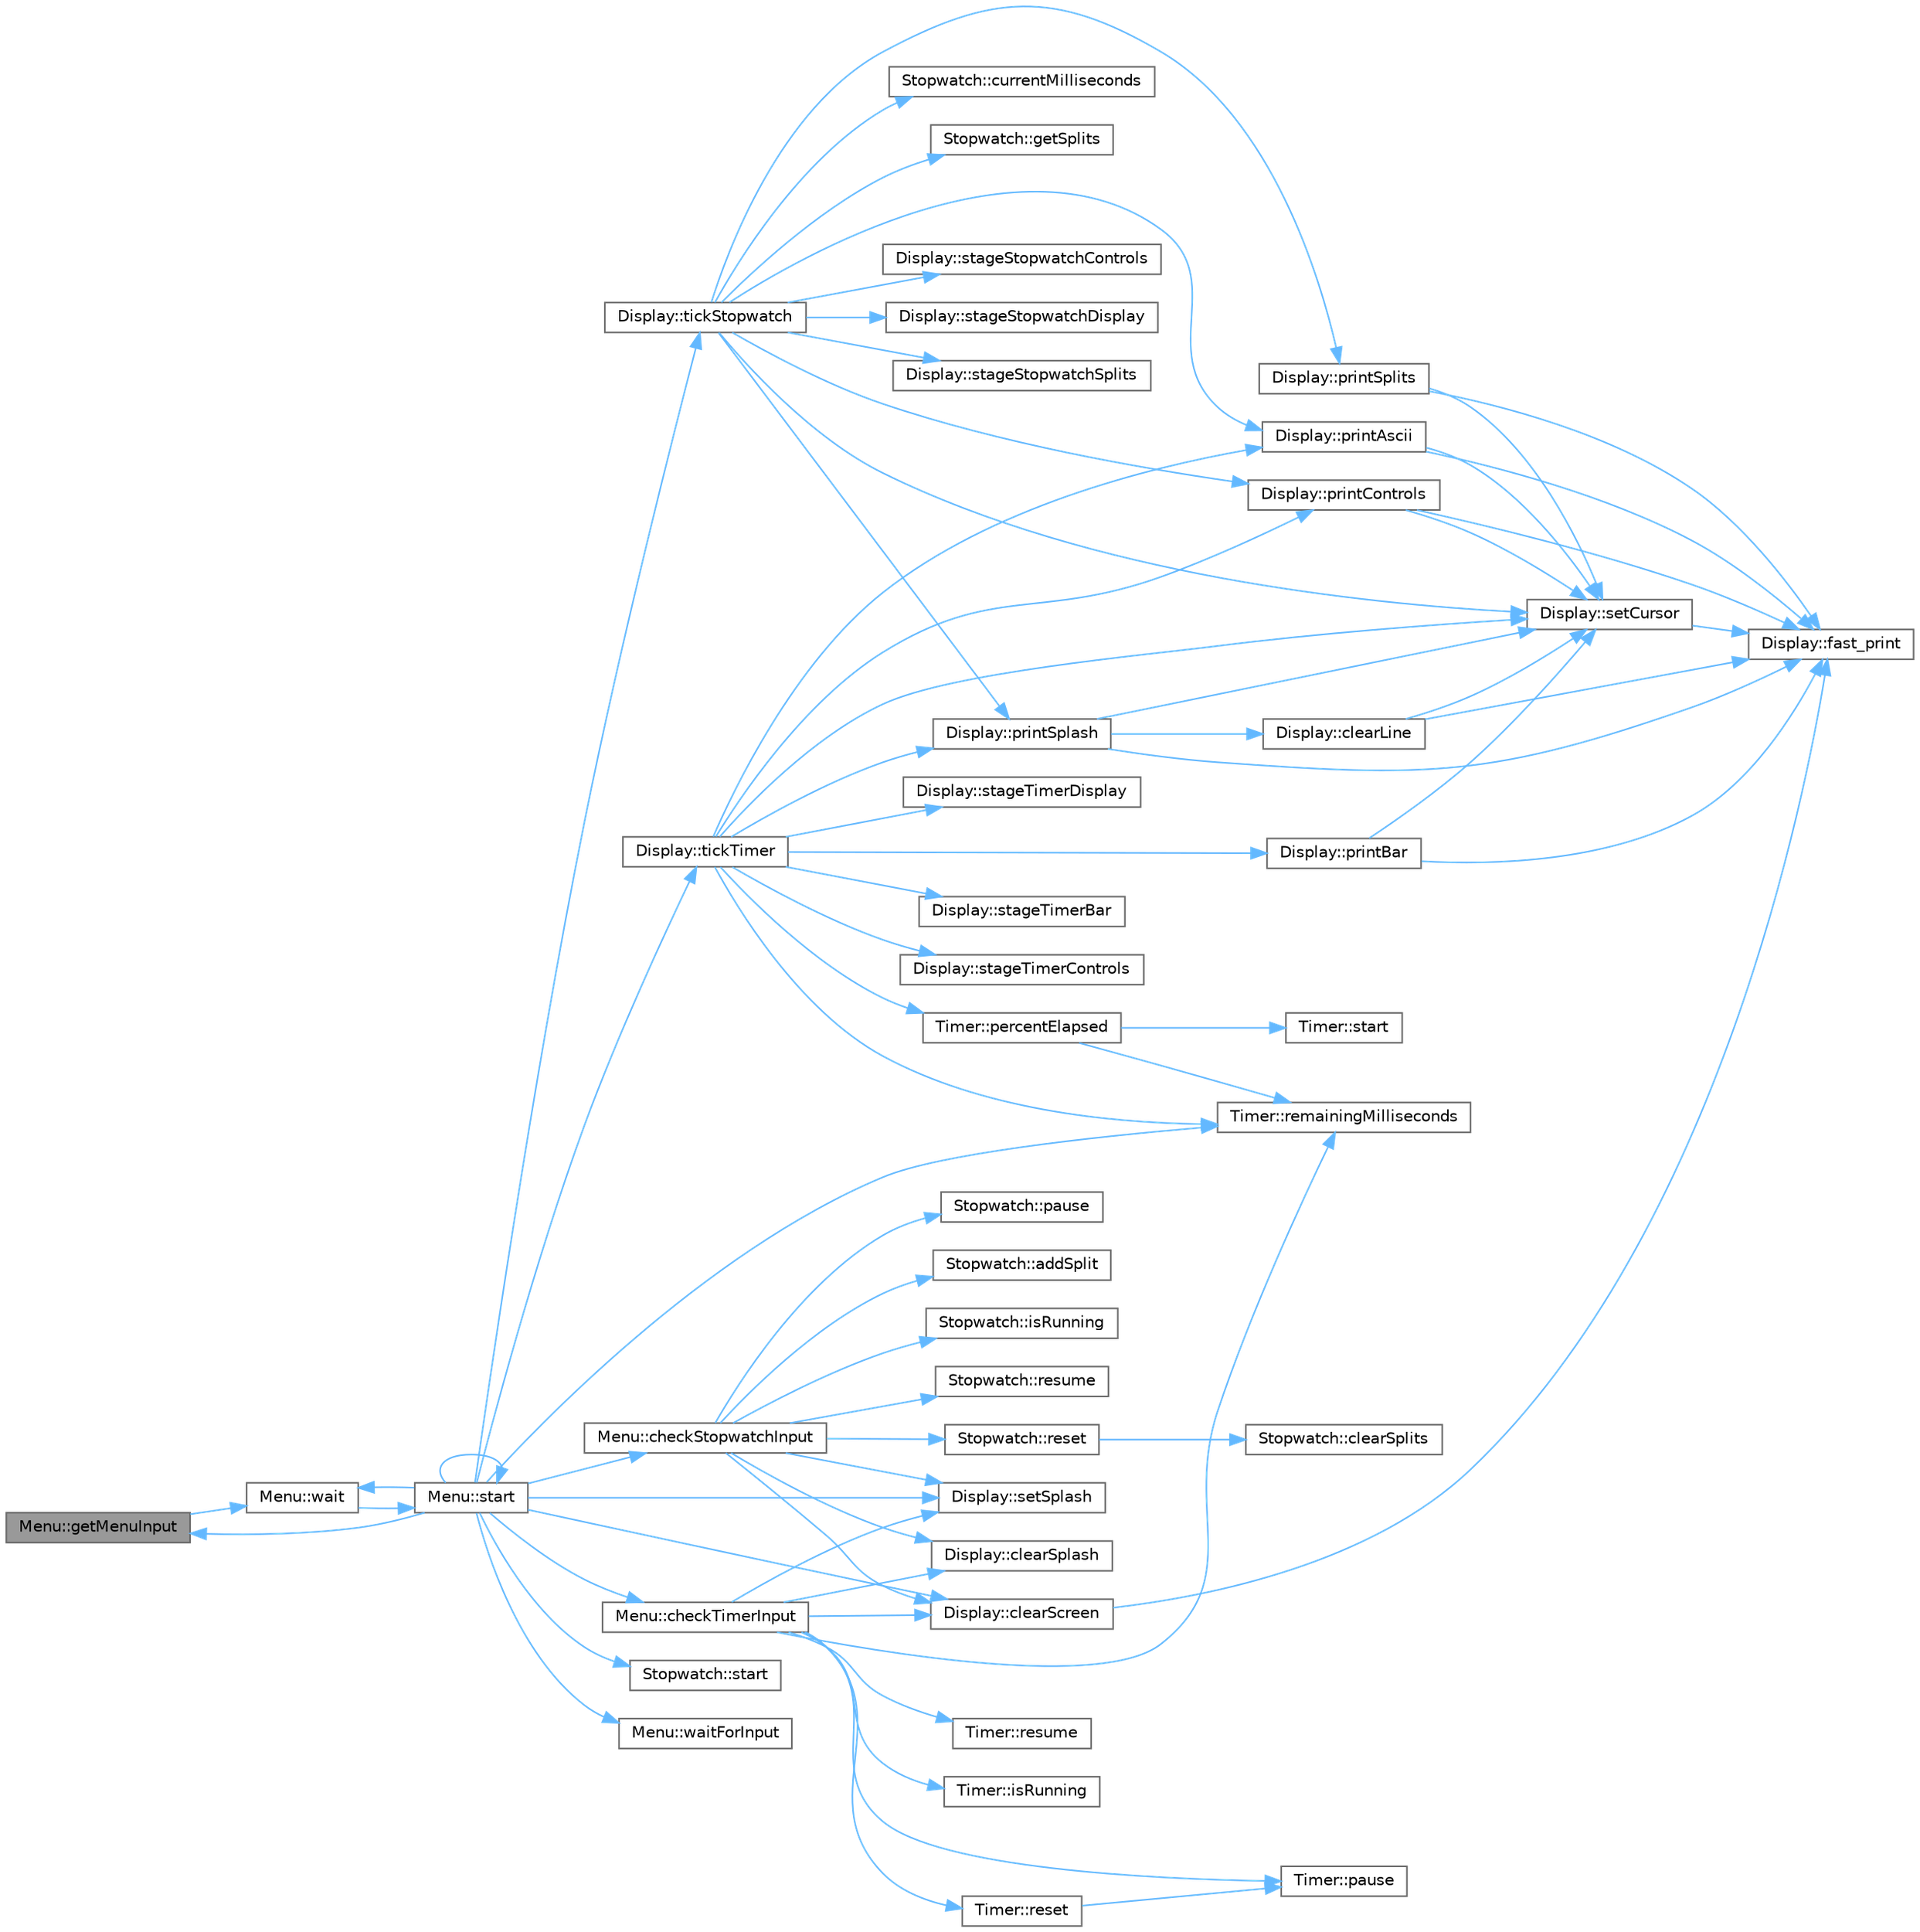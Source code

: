 digraph "Menu::getMenuInput"
{
 // INTERACTIVE_SVG=YES
 // LATEX_PDF_SIZE
  bgcolor="transparent";
  edge [fontname=Helvetica,fontsize=10,labelfontname=Helvetica,labelfontsize=10];
  node [fontname=Helvetica,fontsize=10,shape=box,height=0.2,width=0.4];
  rankdir="LR";
  Node1 [id="Node000001",label="Menu::getMenuInput",height=0.2,width=0.4,color="gray40", fillcolor="grey60", style="filled", fontcolor="black",tooltip="Waits for the user to press a valid key (1, 2, 3, or Q) for menu selection."];
  Node1 -> Node2 [id="edge1_Node000001_Node000002",color="steelblue1",style="solid",tooltip=" "];
  Node2 [id="Node000002",label="Menu::wait",height=0.2,width=0.4,color="grey40", fillcolor="white", style="filled",URL="$class_menu.html#a4ab7d9809ad0f490ad7634a76b37589b",tooltip="Waits for a specific duration using busy-waiting."];
  Node2 -> Node3 [id="edge2_Node000002_Node000003",color="steelblue1",style="solid",tooltip=" "];
  Node3 [id="Node000003",label="Menu::start",height=0.2,width=0.4,color="grey40", fillcolor="white", style="filled",URL="$class_menu.html#ae1ec62e738dda7faaaec850bd0b58ffe",tooltip="Starts the main menu loop, allowing the user to choose between Timer, Stopwatch, and Alarm."];
  Node3 -> Node4 [id="edge3_Node000003_Node000004",color="steelblue1",style="solid",tooltip=" "];
  Node4 [id="Node000004",label="Menu::checkStopwatchInput",height=0.2,width=0.4,color="grey40", fillcolor="white", style="filled",URL="$class_menu.html#a81188fdf5f017799f9e7f7eaaf98c3ec",tooltip="Checks and handles user input for the Stopwatch."];
  Node4 -> Node5 [id="edge4_Node000004_Node000005",color="steelblue1",style="solid",tooltip=" "];
  Node5 [id="Node000005",label="Stopwatch::addSplit",height=0.2,width=0.4,color="grey40", fillcolor="white", style="filled",URL="$class_stopwatch.html#aa0a6e6e55261fa0d2b239800bc7a782d",tooltip="Records and prints the current split time in milliseconds."];
  Node4 -> Node6 [id="edge5_Node000004_Node000006",color="steelblue1",style="solid",tooltip=" "];
  Node6 [id="Node000006",label="Display::clearScreen",height=0.2,width=0.4,color="grey40", fillcolor="white", style="filled",URL="$class_display.html#a729a08fa7f1f33907b6c2ba13fcf6d62",tooltip="Clears the terminal screen."];
  Node6 -> Node7 [id="edge6_Node000006_Node000007",color="steelblue1",style="solid",tooltip=" "];
  Node7 [id="Node000007",label="Display::fast_print",height=0.2,width=0.4,color="grey40", fillcolor="white", style="filled",URL="$class_display.html#a1233671411c2af0367dc72e4451d0ba2",tooltip="Efficiently prints a string to the terminal."];
  Node4 -> Node8 [id="edge7_Node000004_Node000008",color="steelblue1",style="solid",tooltip=" "];
  Node8 [id="Node000008",label="Display::clearSplash",height=0.2,width=0.4,color="grey40", fillcolor="white", style="filled",URL="$class_display.html#ad226aa44204137c5a8fe774967532af4",tooltip="Clears the splash screen."];
  Node4 -> Node9 [id="edge8_Node000004_Node000009",color="steelblue1",style="solid",tooltip=" "];
  Node9 [id="Node000009",label="Stopwatch::isRunning",height=0.2,width=0.4,color="grey40", fillcolor="white", style="filled",URL="$class_stopwatch.html#ae20cb58892efc6ca55117583aac8c392",tooltip="Checks if the stopwatch is currently running."];
  Node4 -> Node10 [id="edge9_Node000004_Node000010",color="steelblue1",style="solid",tooltip=" "];
  Node10 [id="Node000010",label="Stopwatch::pause",height=0.2,width=0.4,color="grey40", fillcolor="white", style="filled",URL="$class_stopwatch.html#a2cc48295d6b083361d062b8eb68d753a",tooltip="Pauses the stopwatch."];
  Node4 -> Node11 [id="edge10_Node000004_Node000011",color="steelblue1",style="solid",tooltip=" "];
  Node11 [id="Node000011",label="Stopwatch::reset",height=0.2,width=0.4,color="grey40", fillcolor="white", style="filled",URL="$class_stopwatch.html#a42c7014e7fffcf4c56ca6fb07f8eb31c",tooltip="Resets the stopwatch to 0 milliseconds and stops it."];
  Node11 -> Node12 [id="edge11_Node000011_Node000012",color="steelblue1",style="solid",tooltip=" "];
  Node12 [id="Node000012",label="Stopwatch::clearSplits",height=0.2,width=0.4,color="grey40", fillcolor="white", style="filled",URL="$class_stopwatch.html#a0edfa283c9d5e706cef4a43a6cbfbaf5",tooltip="Clears the splits vector."];
  Node4 -> Node13 [id="edge12_Node000004_Node000013",color="steelblue1",style="solid",tooltip=" "];
  Node13 [id="Node000013",label="Stopwatch::resume",height=0.2,width=0.4,color="grey40", fillcolor="white", style="filled",URL="$class_stopwatch.html#a789461171238250633eeb26b8f3b0dce",tooltip="Resumes the stopwatch from the last paused time."];
  Node4 -> Node14 [id="edge13_Node000004_Node000014",color="steelblue1",style="solid",tooltip=" "];
  Node14 [id="Node000014",label="Display::setSplash",height=0.2,width=0.4,color="grey40", fillcolor="white", style="filled",URL="$class_display.html#a3a0e77e68157e55d67ac3f28dffdd00c",tooltip="Sets the splash screen text."];
  Node3 -> Node15 [id="edge14_Node000003_Node000015",color="steelblue1",style="solid",tooltip=" "];
  Node15 [id="Node000015",label="Menu::checkTimerInput",height=0.2,width=0.4,color="grey40", fillcolor="white", style="filled",URL="$class_menu.html#ab8d3cccd5b39987a6546f7dc1187b71e",tooltip="Checks and handles user input for the Timer."];
  Node15 -> Node6 [id="edge15_Node000015_Node000006",color="steelblue1",style="solid",tooltip=" "];
  Node15 -> Node8 [id="edge16_Node000015_Node000008",color="steelblue1",style="solid",tooltip=" "];
  Node15 -> Node16 [id="edge17_Node000015_Node000016",color="steelblue1",style="solid",tooltip=" "];
  Node16 [id="Node000016",label="Timer::isRunning",height=0.2,width=0.4,color="grey40", fillcolor="white", style="filled",URL="$class_timer.html#a2ef50bfc604ea9fb88d3000c9ad0edd9",tooltip="Checks if the timer is currently running."];
  Node15 -> Node17 [id="edge18_Node000015_Node000017",color="steelblue1",style="solid",tooltip=" "];
  Node17 [id="Node000017",label="Timer::pause",height=0.2,width=0.4,color="grey40", fillcolor="white", style="filled",URL="$class_timer.html#a0289effad7b573c508bc27e405900a23",tooltip="Pauses the timer and calculates the remaining milliseconds."];
  Node15 -> Node18 [id="edge19_Node000015_Node000018",color="steelblue1",style="solid",tooltip=" "];
  Node18 [id="Node000018",label="Timer::remainingMilliseconds",height=0.2,width=0.4,color="grey40", fillcolor="white", style="filled",URL="$class_timer.html#a330607659937f497389c9989812cd925",tooltip="Returns the remaining time in milliseconds."];
  Node15 -> Node19 [id="edge20_Node000015_Node000019",color="steelblue1",style="solid",tooltip=" "];
  Node19 [id="Node000019",label="Timer::reset",height=0.2,width=0.4,color="grey40", fillcolor="white", style="filled",URL="$class_timer.html#a9020542d73357a4eef512eefaf57524b",tooltip="Resets the timer to its original duration and pauses it."];
  Node19 -> Node17 [id="edge21_Node000019_Node000017",color="steelblue1",style="solid",tooltip=" "];
  Node15 -> Node20 [id="edge22_Node000015_Node000020",color="steelblue1",style="solid",tooltip=" "];
  Node20 [id="Node000020",label="Timer::resume",height=0.2,width=0.4,color="grey40", fillcolor="white", style="filled",URL="$class_timer.html#a4ac55a73bb3431db9d4d2fd70ae9a2e8",tooltip="Resumes the timer from where it was paused by recalculating the end time."];
  Node15 -> Node14 [id="edge23_Node000015_Node000014",color="steelblue1",style="solid",tooltip=" "];
  Node3 -> Node6 [id="edge24_Node000003_Node000006",color="steelblue1",style="solid",tooltip=" "];
  Node3 -> Node1 [id="edge25_Node000003_Node000001",color="steelblue1",style="solid",tooltip=" "];
  Node3 -> Node18 [id="edge26_Node000003_Node000018",color="steelblue1",style="solid",tooltip=" "];
  Node3 -> Node14 [id="edge27_Node000003_Node000014",color="steelblue1",style="solid",tooltip=" "];
  Node3 -> Node3 [id="edge28_Node000003_Node000003",color="steelblue1",style="solid",tooltip=" "];
  Node3 -> Node21 [id="edge29_Node000003_Node000021",color="steelblue1",style="solid",tooltip=" "];
  Node21 [id="Node000021",label="Stopwatch::start",height=0.2,width=0.4,color="grey40", fillcolor="white", style="filled",URL="$class_stopwatch.html#a6d01ecc80c92f1d5210cd9c3eb72883d",tooltip="Starts the stopwatch."];
  Node3 -> Node22 [id="edge30_Node000003_Node000022",color="steelblue1",style="solid",tooltip=" "];
  Node22 [id="Node000022",label="Display::tickStopwatch",height=0.2,width=0.4,color="grey40", fillcolor="white", style="filled",URL="$class_display.html#a670c8db4c53ae0f09d6d3b57f1813b7f",tooltip="Updates the display based on the state of the provided Stopwatch object."];
  Node22 -> Node23 [id="edge31_Node000022_Node000023",color="steelblue1",style="solid",tooltip=" "];
  Node23 [id="Node000023",label="Stopwatch::currentMilliseconds",height=0.2,width=0.4,color="grey40", fillcolor="white", style="filled",URL="$class_stopwatch.html#aaf61c1ada98a22cc1c2bc589bdd4134a",tooltip="Returns the current elapsed time in milliseconds."];
  Node22 -> Node24 [id="edge32_Node000022_Node000024",color="steelblue1",style="solid",tooltip=" "];
  Node24 [id="Node000024",label="Stopwatch::getSplits",height=0.2,width=0.4,color="grey40", fillcolor="white", style="filled",URL="$class_stopwatch.html#ae401b2a4016b104fc210e54a5041c9e2",tooltip="Returns the splits vector."];
  Node22 -> Node25 [id="edge33_Node000022_Node000025",color="steelblue1",style="solid",tooltip=" "];
  Node25 [id="Node000025",label="Display::printAscii",height=0.2,width=0.4,color="grey40", fillcolor="white", style="filled",URL="$class_display.html#aab9a518037074ce68da2a7792771908d",tooltip="Prints ASCII art to the terminal."];
  Node25 -> Node7 [id="edge34_Node000025_Node000007",color="steelblue1",style="solid",tooltip=" "];
  Node25 -> Node26 [id="edge35_Node000025_Node000026",color="steelblue1",style="solid",tooltip=" "];
  Node26 [id="Node000026",label="Display::setCursor",height=0.2,width=0.4,color="grey40", fillcolor="white", style="filled",URL="$class_display.html#a5454c0ff9a9d1730b3604bc15f94a5b3",tooltip="Sets the cursor position in the terminal."];
  Node26 -> Node7 [id="edge36_Node000026_Node000007",color="steelblue1",style="solid",tooltip=" "];
  Node22 -> Node27 [id="edge37_Node000022_Node000027",color="steelblue1",style="solid",tooltip=" "];
  Node27 [id="Node000027",label="Display::printControls",height=0.2,width=0.4,color="grey40", fillcolor="white", style="filled",URL="$class_display.html#a3480427024243711ee66efc51ddf0fa3",tooltip="Prints controls to the terminal."];
  Node27 -> Node7 [id="edge38_Node000027_Node000007",color="steelblue1",style="solid",tooltip=" "];
  Node27 -> Node26 [id="edge39_Node000027_Node000026",color="steelblue1",style="solid",tooltip=" "];
  Node22 -> Node28 [id="edge40_Node000022_Node000028",color="steelblue1",style="solid",tooltip=" "];
  Node28 [id="Node000028",label="Display::printSplash",height=0.2,width=0.4,color="grey40", fillcolor="white", style="filled",URL="$class_display.html#a62d8435627ea69fbccaef4cef32d785d",tooltip="Prints the splash screen to the terminal."];
  Node28 -> Node29 [id="edge41_Node000028_Node000029",color="steelblue1",style="solid",tooltip=" "];
  Node29 [id="Node000029",label="Display::clearLine",height=0.2,width=0.4,color="grey40", fillcolor="white", style="filled",URL="$class_display.html#aaa0ffb7318a45caa0b74d3d439e623f0",tooltip="Clears a specific line in the terminal."];
  Node29 -> Node7 [id="edge42_Node000029_Node000007",color="steelblue1",style="solid",tooltip=" "];
  Node29 -> Node26 [id="edge43_Node000029_Node000026",color="steelblue1",style="solid",tooltip=" "];
  Node28 -> Node7 [id="edge44_Node000028_Node000007",color="steelblue1",style="solid",tooltip=" "];
  Node28 -> Node26 [id="edge45_Node000028_Node000026",color="steelblue1",style="solid",tooltip=" "];
  Node22 -> Node30 [id="edge46_Node000022_Node000030",color="steelblue1",style="solid",tooltip=" "];
  Node30 [id="Node000030",label="Display::printSplits",height=0.2,width=0.4,color="grey40", fillcolor="white", style="filled",URL="$class_display.html#ac4f2f5445af6a65554ad9646cc27f3cc",tooltip="Prints the stopwatch splits to the terminal."];
  Node30 -> Node7 [id="edge47_Node000030_Node000007",color="steelblue1",style="solid",tooltip=" "];
  Node30 -> Node26 [id="edge48_Node000030_Node000026",color="steelblue1",style="solid",tooltip=" "];
  Node22 -> Node26 [id="edge49_Node000022_Node000026",color="steelblue1",style="solid",tooltip=" "];
  Node22 -> Node31 [id="edge50_Node000022_Node000031",color="steelblue1",style="solid",tooltip=" "];
  Node31 [id="Node000031",label="Display::stageStopwatchControls",height=0.2,width=0.4,color="grey40", fillcolor="white", style="filled",URL="$class_display.html#aa68e271db8f91c18ae2c1e5e38d0f1ee",tooltip="Stages the controls for the stopwatch."];
  Node22 -> Node32 [id="edge51_Node000022_Node000032",color="steelblue1",style="solid",tooltip=" "];
  Node32 [id="Node000032",label="Display::stageStopwatchDisplay",height=0.2,width=0.4,color="grey40", fillcolor="white", style="filled",URL="$class_display.html#ac878f4b1987c4e33c173478fd5bbf34c",tooltip="Stages the stopwatch display with provided time values."];
  Node22 -> Node33 [id="edge52_Node000022_Node000033",color="steelblue1",style="solid",tooltip=" "];
  Node33 [id="Node000033",label="Display::stageStopwatchSplits",height=0.2,width=0.4,color="grey40", fillcolor="white", style="filled",URL="$class_display.html#a8b0e743648629b44c19cb59b1cbe467e",tooltip="Stages the splits block to be displayed."];
  Node3 -> Node34 [id="edge53_Node000003_Node000034",color="steelblue1",style="solid",tooltip=" "];
  Node34 [id="Node000034",label="Display::tickTimer",height=0.2,width=0.4,color="grey40", fillcolor="white", style="filled",URL="$class_display.html#a02b2228e05be168eda0b817d1ecf5db7",tooltip="Updates the display based on the state of the provided Timer object."];
  Node34 -> Node35 [id="edge54_Node000034_Node000035",color="steelblue1",style="solid",tooltip=" "];
  Node35 [id="Node000035",label="Timer::percentElapsed",height=0.2,width=0.4,color="grey40", fillcolor="white", style="filled",URL="$class_timer.html#a97ab4bd97e34c2ce2b8afa7c993fbaec",tooltip="Returns the percentage of time that has elapsed since the timer started."];
  Node35 -> Node18 [id="edge55_Node000035_Node000018",color="steelblue1",style="solid",tooltip=" "];
  Node35 -> Node36 [id="edge56_Node000035_Node000036",color="steelblue1",style="solid",tooltip=" "];
  Node36 [id="Node000036",label="Timer::start",height=0.2,width=0.4,color="grey40", fillcolor="white", style="filled",URL="$class_timer.html#aded1ecf859b397258dcfa95d3d7cfc41",tooltip="Starts the timer by setting the end time based on the current time plus the countdown duration."];
  Node34 -> Node25 [id="edge57_Node000034_Node000025",color="steelblue1",style="solid",tooltip=" "];
  Node34 -> Node37 [id="edge58_Node000034_Node000037",color="steelblue1",style="solid",tooltip=" "];
  Node37 [id="Node000037",label="Display::printBar",height=0.2,width=0.4,color="grey40", fillcolor="white", style="filled",URL="$class_display.html#a034871a688ea9c2cf5801d120b0cfcf6",tooltip="Prints the progress bar to the terminal."];
  Node37 -> Node7 [id="edge59_Node000037_Node000007",color="steelblue1",style="solid",tooltip=" "];
  Node37 -> Node26 [id="edge60_Node000037_Node000026",color="steelblue1",style="solid",tooltip=" "];
  Node34 -> Node27 [id="edge61_Node000034_Node000027",color="steelblue1",style="solid",tooltip=" "];
  Node34 -> Node28 [id="edge62_Node000034_Node000028",color="steelblue1",style="solid",tooltip=" "];
  Node34 -> Node18 [id="edge63_Node000034_Node000018",color="steelblue1",style="solid",tooltip=" "];
  Node34 -> Node26 [id="edge64_Node000034_Node000026",color="steelblue1",style="solid",tooltip=" "];
  Node34 -> Node38 [id="edge65_Node000034_Node000038",color="steelblue1",style="solid",tooltip=" "];
  Node38 [id="Node000038",label="Display::stageTimerBar",height=0.2,width=0.4,color="grey40", fillcolor="white", style="filled",URL="$class_display.html#a91e41747e83f0d8d53251811addd566e",tooltip="Stages the progress bar for the timer."];
  Node34 -> Node39 [id="edge66_Node000034_Node000039",color="steelblue1",style="solid",tooltip=" "];
  Node39 [id="Node000039",label="Display::stageTimerControls",height=0.2,width=0.4,color="grey40", fillcolor="white", style="filled",URL="$class_display.html#af7327c3f58c211e500f4fff386f222e4",tooltip="Stages the controls for the timer."];
  Node34 -> Node40 [id="edge67_Node000034_Node000040",color="steelblue1",style="solid",tooltip=" "];
  Node40 [id="Node000040",label="Display::stageTimerDisplay",height=0.2,width=0.4,color="grey40", fillcolor="white", style="filled",URL="$class_display.html#a02e23b9a142c52d7dfa0169c58c77e24",tooltip="Stages the timer display with provided time values."];
  Node3 -> Node2 [id="edge68_Node000003_Node000002",color="steelblue1",style="solid",tooltip=" "];
  Node3 -> Node41 [id="edge69_Node000003_Node000041",color="steelblue1",style="solid",tooltip=" "];
  Node41 [id="Node000041",label="Menu::waitForInput",height=0.2,width=0.4,color="grey40", fillcolor="white", style="filled",URL="$class_menu.html#a537a69bfbe3b8c29e3dfd3e2f5dd88b5",tooltip="Waits for any key press from the user."];
}

